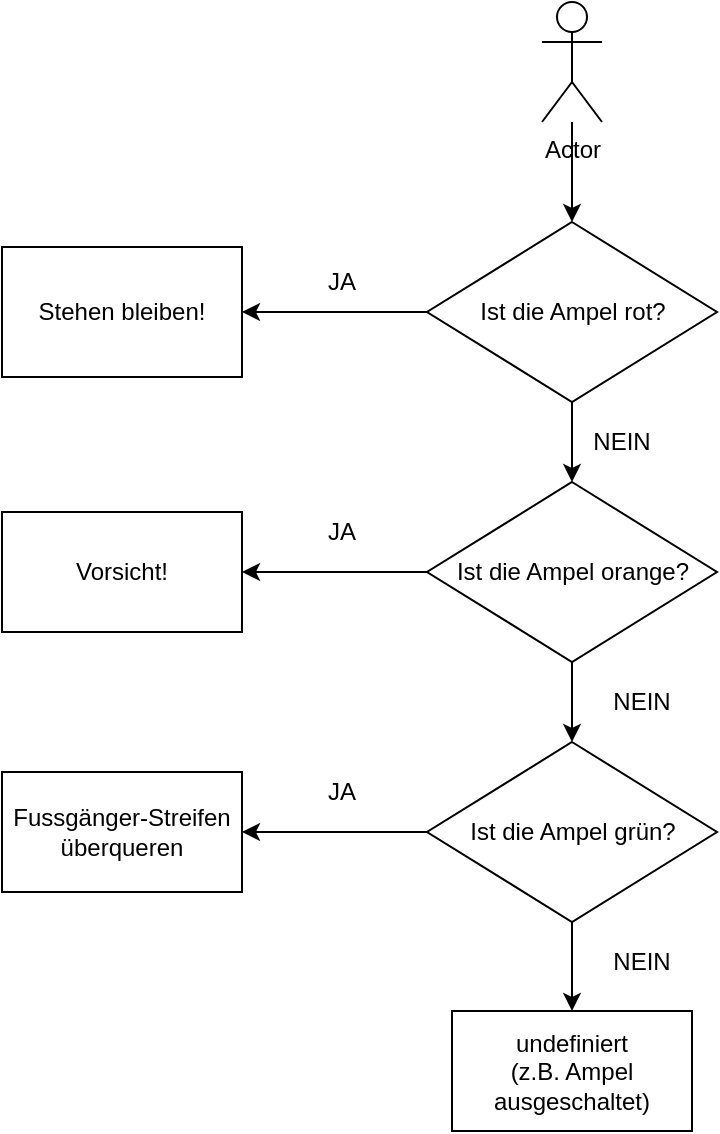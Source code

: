 <mxfile version="13.4.5" type="device"><diagram id="SRDSD72NP140oM5qPGc9" name="Page-1"><mxGraphModel dx="854" dy="819" grid="1" gridSize="10" guides="1" tooltips="1" connect="1" arrows="1" fold="1" page="1" pageScale="1" pageWidth="827" pageHeight="1169" math="0" shadow="0"><root><mxCell id="0"/><mxCell id="1" parent="0"/><mxCell id="pAPhHWBgwDNRImFUbruj-3" style="edgeStyle=orthogonalEdgeStyle;rounded=0;orthogonalLoop=1;jettySize=auto;html=1;entryX=0.5;entryY=0;entryDx=0;entryDy=0;" edge="1" parent="1" source="pAPhHWBgwDNRImFUbruj-1" target="pAPhHWBgwDNRImFUbruj-2"><mxGeometry relative="1" as="geometry"/></mxCell><mxCell id="pAPhHWBgwDNRImFUbruj-1" value="Actor" style="shape=umlActor;verticalLabelPosition=bottom;verticalAlign=top;html=1;outlineConnect=0;" vertex="1" parent="1"><mxGeometry x="300" y="80" width="30" height="60" as="geometry"/></mxCell><mxCell id="pAPhHWBgwDNRImFUbruj-11" style="edgeStyle=orthogonalEdgeStyle;rounded=0;orthogonalLoop=1;jettySize=auto;html=1;entryX=0.5;entryY=0;entryDx=0;entryDy=0;" edge="1" parent="1" source="pAPhHWBgwDNRImFUbruj-2" target="pAPhHWBgwDNRImFUbruj-10"><mxGeometry relative="1" as="geometry"/></mxCell><mxCell id="pAPhHWBgwDNRImFUbruj-13" style="edgeStyle=none;rounded=0;orthogonalLoop=1;jettySize=auto;html=1;" edge="1" parent="1" source="pAPhHWBgwDNRImFUbruj-2" target="pAPhHWBgwDNRImFUbruj-6"><mxGeometry relative="1" as="geometry"/></mxCell><mxCell id="pAPhHWBgwDNRImFUbruj-2" value="Ist die Ampel rot?" style="rhombus;whiteSpace=wrap;html=1;" vertex="1" parent="1"><mxGeometry x="242.5" y="190" width="145" height="90" as="geometry"/></mxCell><mxCell id="pAPhHWBgwDNRImFUbruj-6" value="Stehen bleiben!" style="rounded=0;whiteSpace=wrap;html=1;fillColor=#ffffff;" vertex="1" parent="1"><mxGeometry x="30" y="202.5" width="120" height="65" as="geometry"/></mxCell><mxCell id="pAPhHWBgwDNRImFUbruj-9" value="Vorsicht!" style="rounded=0;whiteSpace=wrap;html=1;fillColor=#ffffff;" vertex="1" parent="1"><mxGeometry x="30" y="335" width="120" height="60" as="geometry"/></mxCell><mxCell id="pAPhHWBgwDNRImFUbruj-15" style="edgeStyle=none;rounded=0;orthogonalLoop=1;jettySize=auto;html=1;entryX=1;entryY=0.5;entryDx=0;entryDy=0;" edge="1" parent="1" source="pAPhHWBgwDNRImFUbruj-10" target="pAPhHWBgwDNRImFUbruj-9"><mxGeometry relative="1" as="geometry"/></mxCell><mxCell id="pAPhHWBgwDNRImFUbruj-20" style="edgeStyle=none;rounded=0;orthogonalLoop=1;jettySize=auto;html=1;entryX=0.5;entryY=0;entryDx=0;entryDy=0;" edge="1" parent="1" source="pAPhHWBgwDNRImFUbruj-10" target="pAPhHWBgwDNRImFUbruj-18"><mxGeometry relative="1" as="geometry"/></mxCell><mxCell id="pAPhHWBgwDNRImFUbruj-10" value="Ist die Ampel orange?" style="rhombus;whiteSpace=wrap;html=1;" vertex="1" parent="1"><mxGeometry x="242.5" y="320" width="145" height="90" as="geometry"/></mxCell><mxCell id="pAPhHWBgwDNRImFUbruj-12" value="NEIN" style="text;html=1;strokeColor=none;fillColor=none;align=center;verticalAlign=middle;whiteSpace=wrap;rounded=0;" vertex="1" parent="1"><mxGeometry x="320" y="290" width="40" height="20" as="geometry"/></mxCell><mxCell id="pAPhHWBgwDNRImFUbruj-14" value="JA" style="text;html=1;strokeColor=none;fillColor=none;align=center;verticalAlign=middle;whiteSpace=wrap;rounded=0;" vertex="1" parent="1"><mxGeometry x="180" y="210" width="40" height="20" as="geometry"/></mxCell><mxCell id="pAPhHWBgwDNRImFUbruj-16" value="JA" style="text;html=1;strokeColor=none;fillColor=none;align=center;verticalAlign=middle;whiteSpace=wrap;rounded=0;" vertex="1" parent="1"><mxGeometry x="180" y="335" width="40" height="20" as="geometry"/></mxCell><mxCell id="pAPhHWBgwDNRImFUbruj-17" value="Fussgänger-Streifen&lt;br&gt;überqueren" style="rounded=0;whiteSpace=wrap;html=1;fillColor=#ffffff;" vertex="1" parent="1"><mxGeometry x="30" y="465" width="120" height="60" as="geometry"/></mxCell><mxCell id="pAPhHWBgwDNRImFUbruj-21" style="edgeStyle=none;rounded=0;orthogonalLoop=1;jettySize=auto;html=1;entryX=0.5;entryY=0;entryDx=0;entryDy=0;" edge="1" parent="1" source="pAPhHWBgwDNRImFUbruj-18" target="pAPhHWBgwDNRImFUbruj-19"><mxGeometry relative="1" as="geometry"/></mxCell><mxCell id="pAPhHWBgwDNRImFUbruj-24" style="edgeStyle=none;rounded=0;orthogonalLoop=1;jettySize=auto;html=1;" edge="1" parent="1" source="pAPhHWBgwDNRImFUbruj-18" target="pAPhHWBgwDNRImFUbruj-17"><mxGeometry relative="1" as="geometry"/></mxCell><mxCell id="pAPhHWBgwDNRImFUbruj-18" value="Ist die Ampel grün?" style="rhombus;whiteSpace=wrap;html=1;" vertex="1" parent="1"><mxGeometry x="242.5" y="450" width="145" height="90" as="geometry"/></mxCell><mxCell id="pAPhHWBgwDNRImFUbruj-19" value="undefiniert &lt;br&gt;(z.B. Ampel ausgeschaltet)" style="rounded=0;whiteSpace=wrap;html=1;fillColor=#ffffff;" vertex="1" parent="1"><mxGeometry x="255" y="584.5" width="120" height="60" as="geometry"/></mxCell><mxCell id="pAPhHWBgwDNRImFUbruj-22" value="NEIN" style="text;html=1;strokeColor=none;fillColor=none;align=center;verticalAlign=middle;whiteSpace=wrap;rounded=0;" vertex="1" parent="1"><mxGeometry x="330" y="420" width="40" height="20" as="geometry"/></mxCell><mxCell id="pAPhHWBgwDNRImFUbruj-23" value="NEIN" style="text;html=1;strokeColor=none;fillColor=none;align=center;verticalAlign=middle;whiteSpace=wrap;rounded=0;" vertex="1" parent="1"><mxGeometry x="330" y="550" width="40" height="20" as="geometry"/></mxCell><mxCell id="pAPhHWBgwDNRImFUbruj-25" value="JA" style="text;html=1;strokeColor=none;fillColor=none;align=center;verticalAlign=middle;whiteSpace=wrap;rounded=0;" vertex="1" parent="1"><mxGeometry x="180" y="465" width="40" height="20" as="geometry"/></mxCell></root></mxGraphModel></diagram></mxfile>
